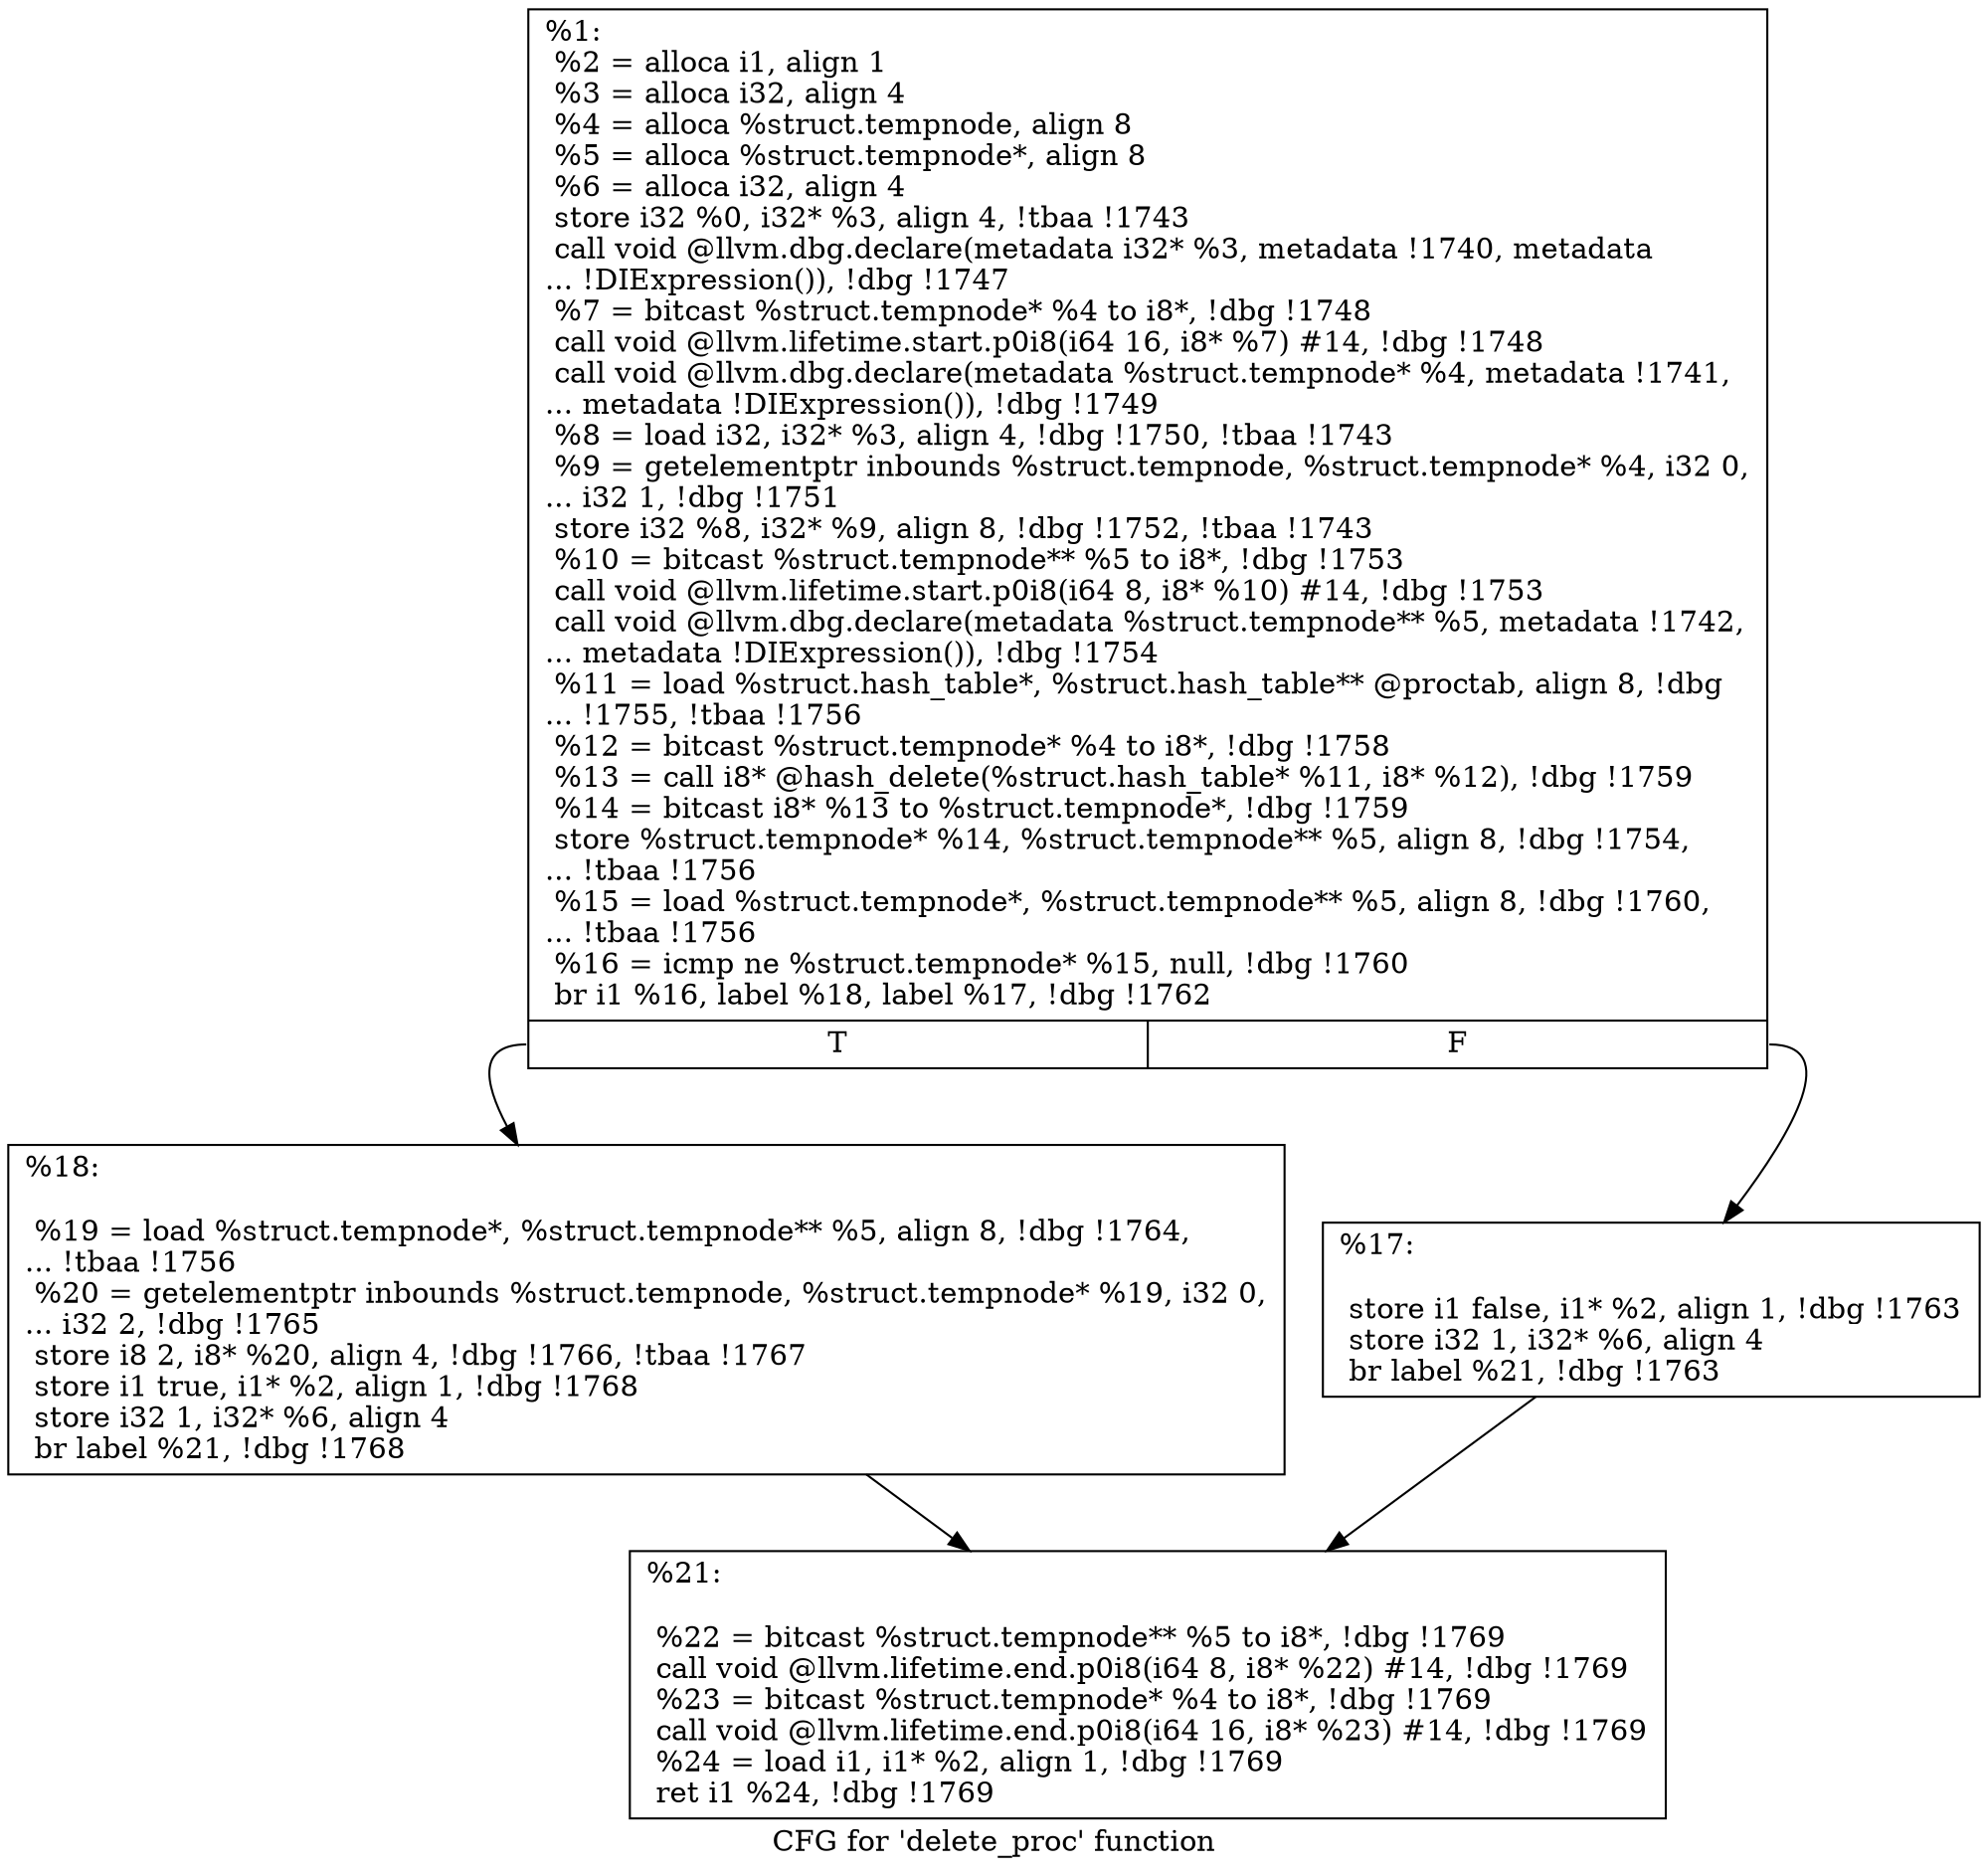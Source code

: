 digraph "CFG for 'delete_proc' function" {
	label="CFG for 'delete_proc' function";

	Node0x1e98c40 [shape=record,label="{%1:\l  %2 = alloca i1, align 1\l  %3 = alloca i32, align 4\l  %4 = alloca %struct.tempnode, align 8\l  %5 = alloca %struct.tempnode*, align 8\l  %6 = alloca i32, align 4\l  store i32 %0, i32* %3, align 4, !tbaa !1743\l  call void @llvm.dbg.declare(metadata i32* %3, metadata !1740, metadata\l... !DIExpression()), !dbg !1747\l  %7 = bitcast %struct.tempnode* %4 to i8*, !dbg !1748\l  call void @llvm.lifetime.start.p0i8(i64 16, i8* %7) #14, !dbg !1748\l  call void @llvm.dbg.declare(metadata %struct.tempnode* %4, metadata !1741,\l... metadata !DIExpression()), !dbg !1749\l  %8 = load i32, i32* %3, align 4, !dbg !1750, !tbaa !1743\l  %9 = getelementptr inbounds %struct.tempnode, %struct.tempnode* %4, i32 0,\l... i32 1, !dbg !1751\l  store i32 %8, i32* %9, align 8, !dbg !1752, !tbaa !1743\l  %10 = bitcast %struct.tempnode** %5 to i8*, !dbg !1753\l  call void @llvm.lifetime.start.p0i8(i64 8, i8* %10) #14, !dbg !1753\l  call void @llvm.dbg.declare(metadata %struct.tempnode** %5, metadata !1742,\l... metadata !DIExpression()), !dbg !1754\l  %11 = load %struct.hash_table*, %struct.hash_table** @proctab, align 8, !dbg\l... !1755, !tbaa !1756\l  %12 = bitcast %struct.tempnode* %4 to i8*, !dbg !1758\l  %13 = call i8* @hash_delete(%struct.hash_table* %11, i8* %12), !dbg !1759\l  %14 = bitcast i8* %13 to %struct.tempnode*, !dbg !1759\l  store %struct.tempnode* %14, %struct.tempnode** %5, align 8, !dbg !1754,\l... !tbaa !1756\l  %15 = load %struct.tempnode*, %struct.tempnode** %5, align 8, !dbg !1760,\l... !tbaa !1756\l  %16 = icmp ne %struct.tempnode* %15, null, !dbg !1760\l  br i1 %16, label %18, label %17, !dbg !1762\l|{<s0>T|<s1>F}}"];
	Node0x1e98c40:s0 -> Node0x1e98d40;
	Node0x1e98c40:s1 -> Node0x1e98cf0;
	Node0x1e98cf0 [shape=record,label="{%17:\l\l  store i1 false, i1* %2, align 1, !dbg !1763\l  store i32 1, i32* %6, align 4\l  br label %21, !dbg !1763\l}"];
	Node0x1e98cf0 -> Node0x1e98d90;
	Node0x1e98d40 [shape=record,label="{%18:\l\l  %19 = load %struct.tempnode*, %struct.tempnode** %5, align 8, !dbg !1764,\l... !tbaa !1756\l  %20 = getelementptr inbounds %struct.tempnode, %struct.tempnode* %19, i32 0,\l... i32 2, !dbg !1765\l  store i8 2, i8* %20, align 4, !dbg !1766, !tbaa !1767\l  store i1 true, i1* %2, align 1, !dbg !1768\l  store i32 1, i32* %6, align 4\l  br label %21, !dbg !1768\l}"];
	Node0x1e98d40 -> Node0x1e98d90;
	Node0x1e98d90 [shape=record,label="{%21:\l\l  %22 = bitcast %struct.tempnode** %5 to i8*, !dbg !1769\l  call void @llvm.lifetime.end.p0i8(i64 8, i8* %22) #14, !dbg !1769\l  %23 = bitcast %struct.tempnode* %4 to i8*, !dbg !1769\l  call void @llvm.lifetime.end.p0i8(i64 16, i8* %23) #14, !dbg !1769\l  %24 = load i1, i1* %2, align 1, !dbg !1769\l  ret i1 %24, !dbg !1769\l}"];
}
